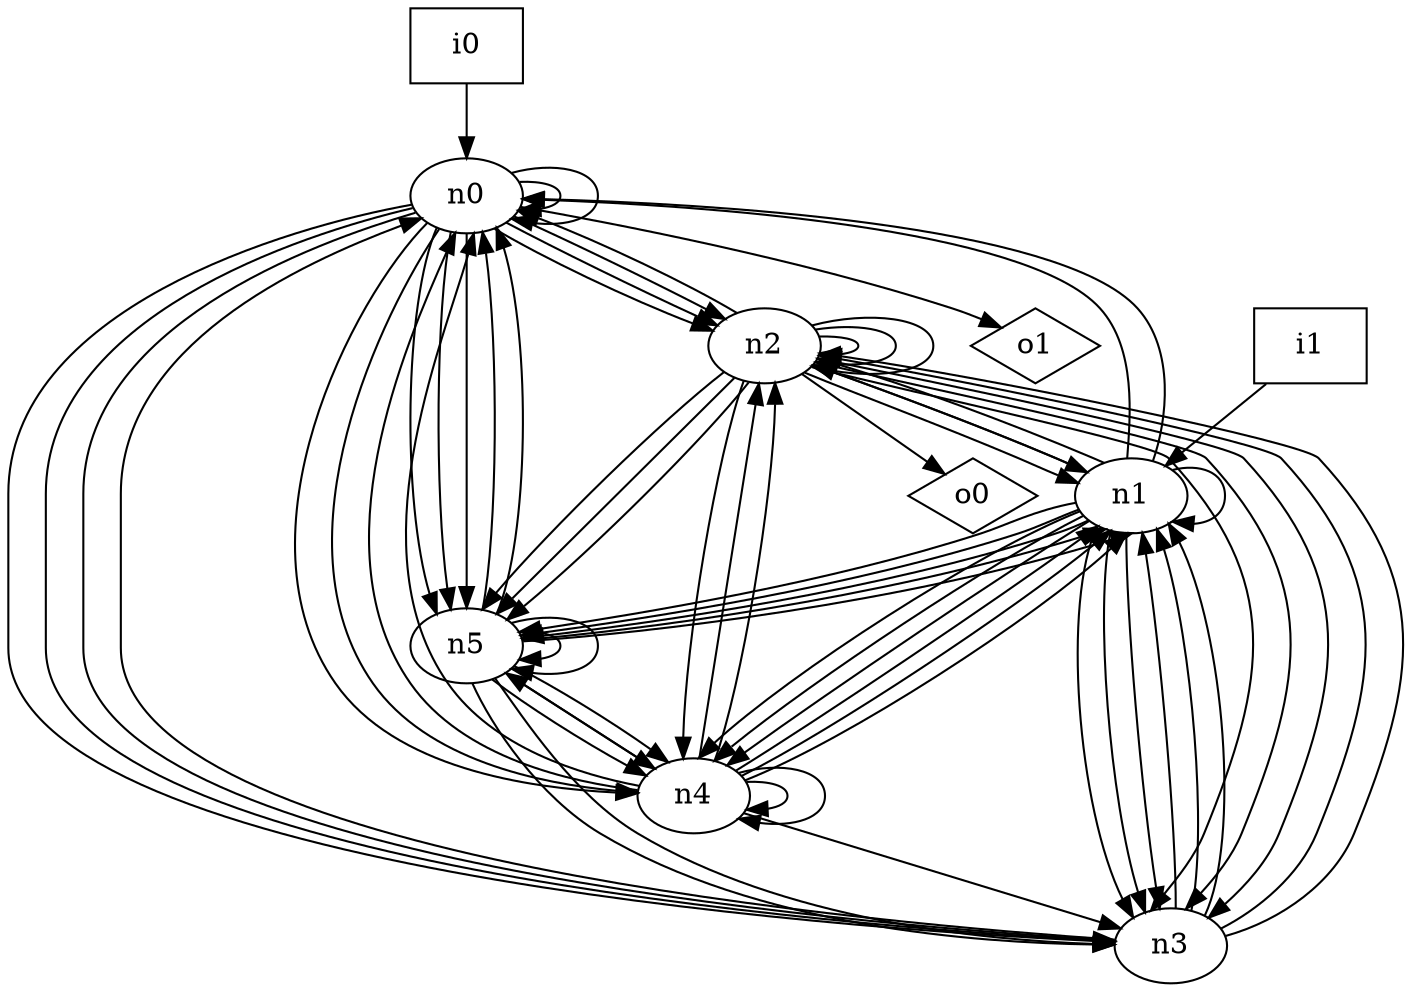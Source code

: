 digraph G {
n0 [label="n0"];
n1 [label="n1"];
n2 [label="n2"];
n3 [label="n3"];
n4 [label="n4"];
n5 [label="n5"];
n6 [label="i0",shape="box"];
n7 [label="i1",shape="box"];
n8 [label="o0",shape="diamond"];
n9 [label="o1",shape="diamond"];
n0 -> n0
n0 -> n0
n0 -> n2
n0 -> n2
n0 -> n2
n0 -> n3
n0 -> n3
n0 -> n3
n0 -> n4
n0 -> n4
n0 -> n5
n0 -> n5
n0 -> n5
n0 -> n9
n1 -> n0
n1 -> n0
n1 -> n1
n1 -> n2
n1 -> n2
n1 -> n3
n1 -> n3
n1 -> n3
n1 -> n4
n1 -> n4
n1 -> n4
n1 -> n5
n1 -> n5
n1 -> n5
n2 -> n0
n2 -> n1
n2 -> n1
n2 -> n2
n2 -> n2
n2 -> n2
n2 -> n3
n2 -> n3
n2 -> n3
n2 -> n4
n2 -> n5
n2 -> n5
n2 -> n5
n2 -> n8
n3 -> n0
n3 -> n1
n3 -> n1
n3 -> n1
n3 -> n2
n3 -> n2
n4 -> n0
n4 -> n0
n4 -> n1
n4 -> n1
n4 -> n1
n4 -> n2
n4 -> n2
n4 -> n3
n4 -> n4
n4 -> n4
n4 -> n5
n5 -> n0
n5 -> n0
n5 -> n1
n5 -> n1
n5 -> n3
n5 -> n3
n5 -> n4
n5 -> n4
n5 -> n4
n5 -> n5
n5 -> n5
n6 -> n0
n7 -> n1
}